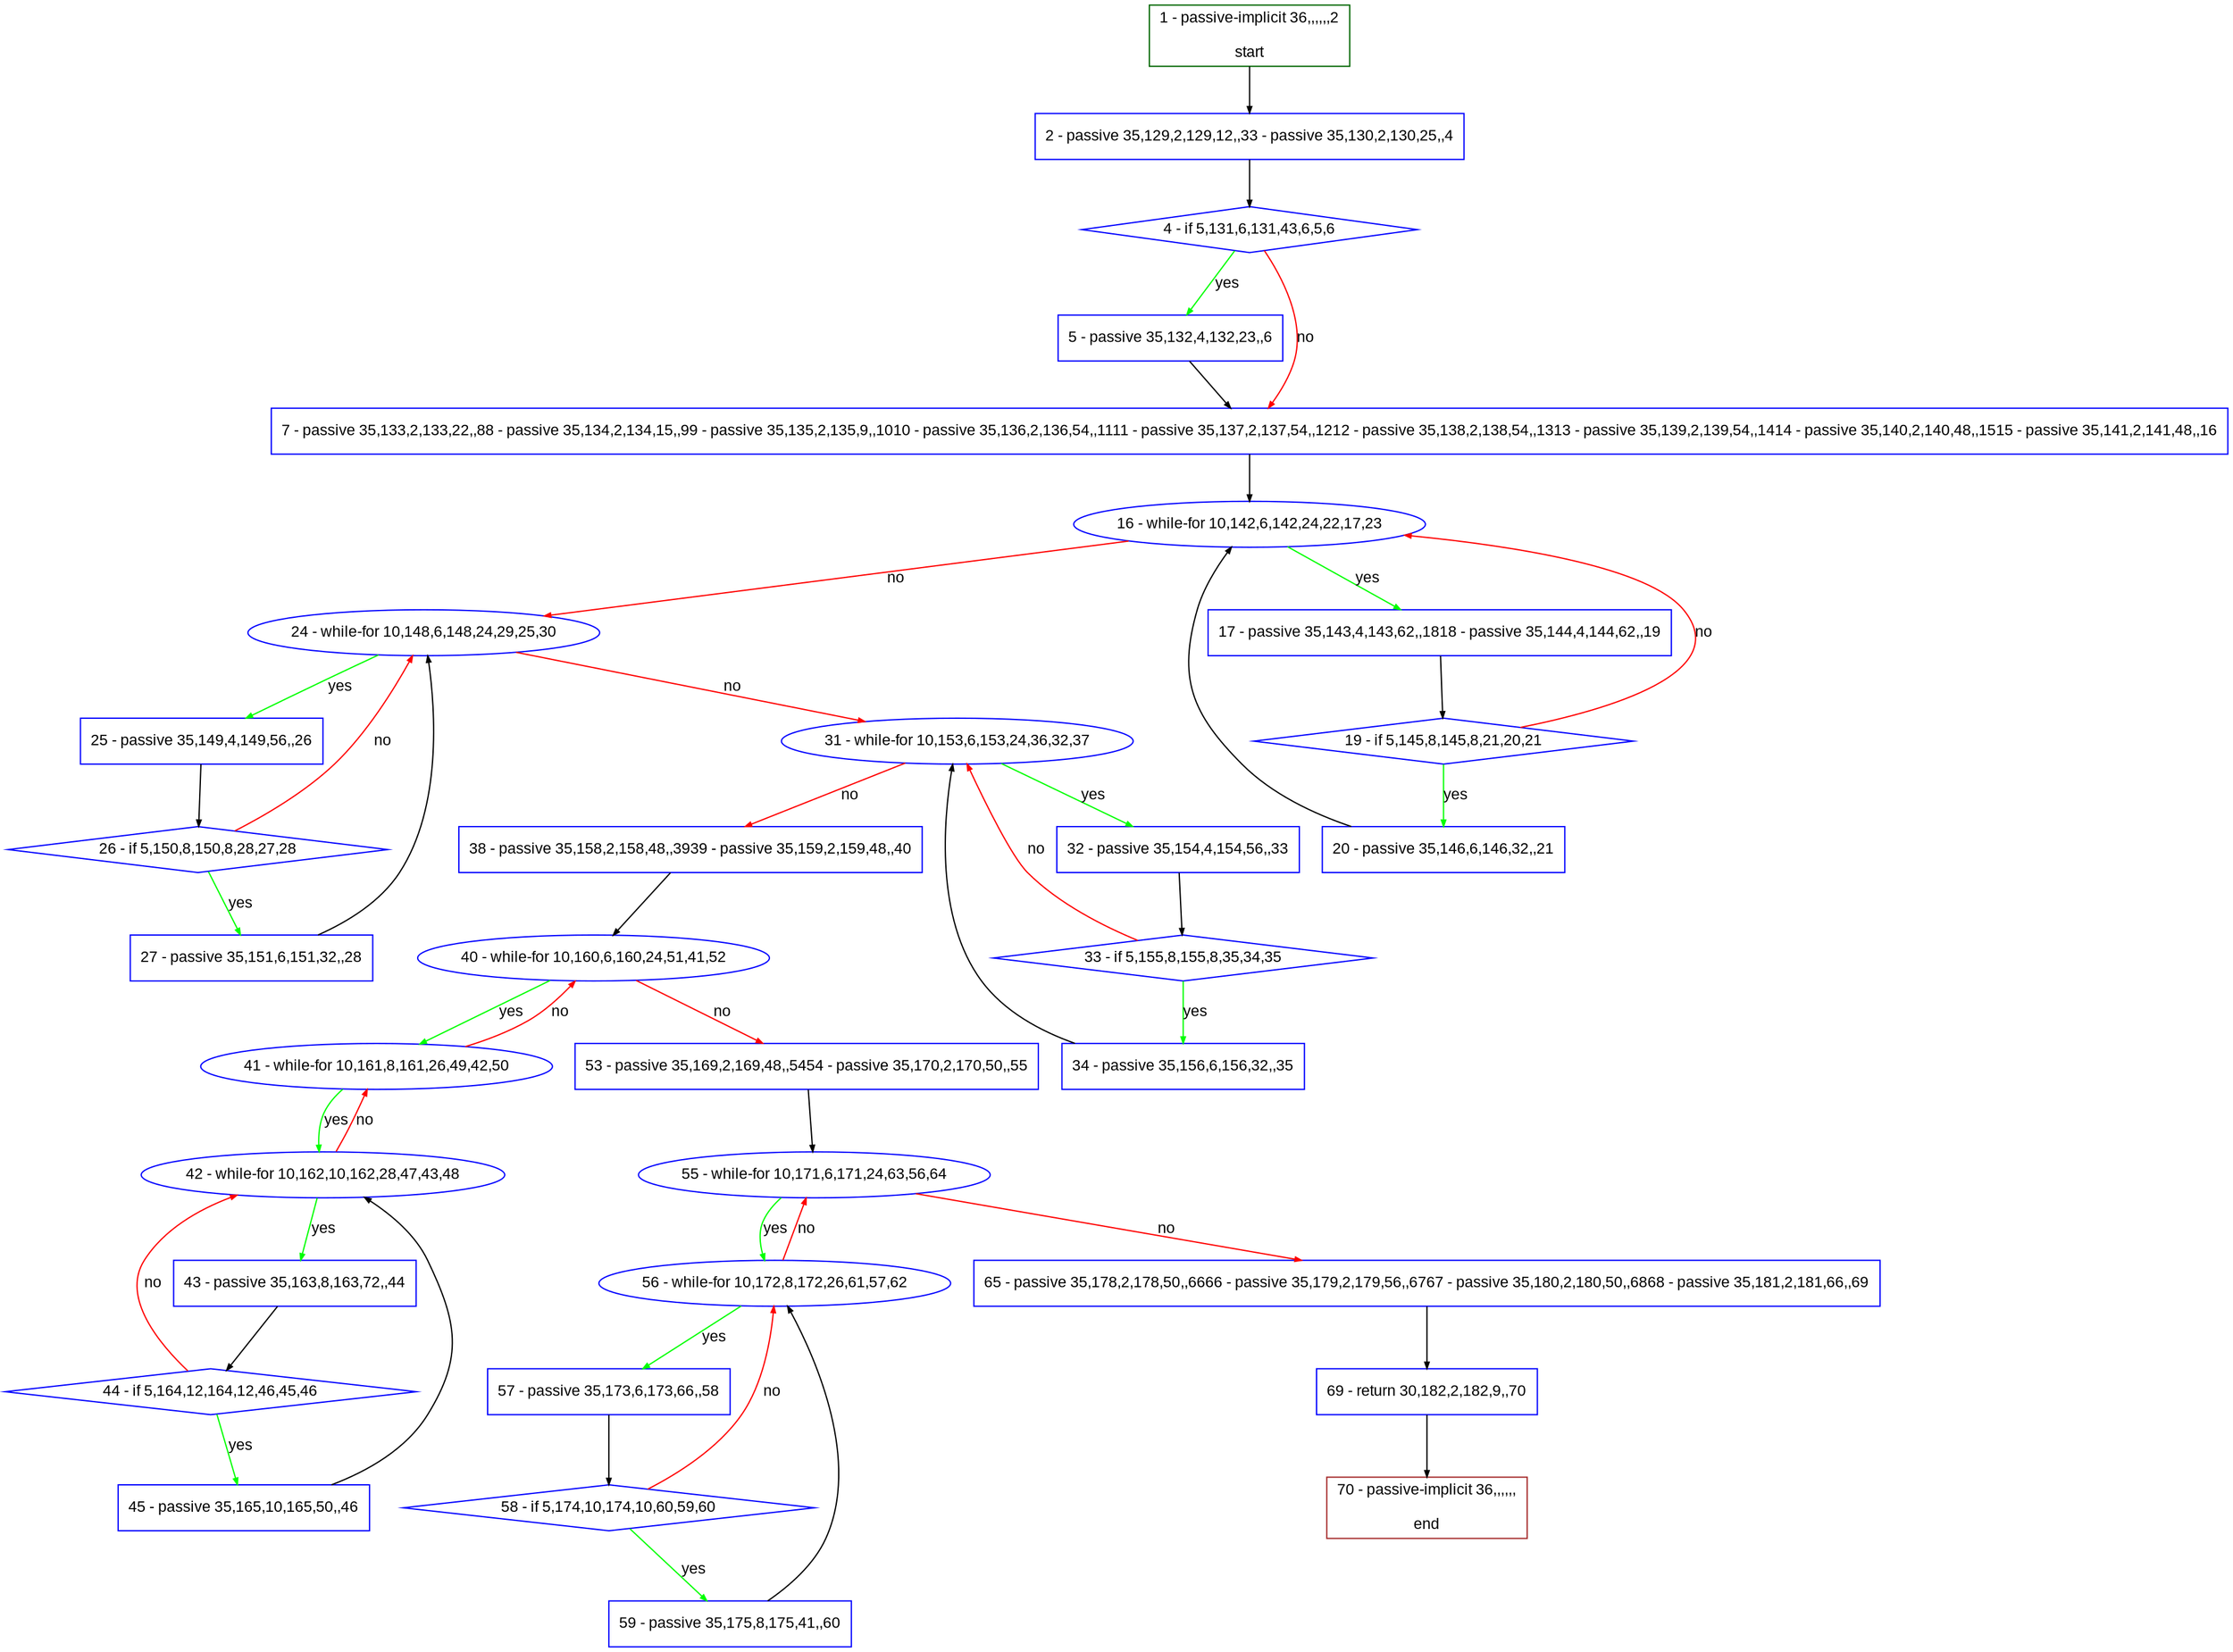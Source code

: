 digraph "" {
  graph [pack="true", label="", fontsize="12", packmode="clust", fontname="Arial", fillcolor="#FFFFCC", bgcolor="white", style="rounded,filled", compound="true"];
  node [node_initialized="no", label="", color="grey", fontsize="12", fillcolor="white", fontname="Arial", style="filled", shape="rectangle", compound="true", fixedsize="false"];
  edge [fontcolor="black", arrowhead="normal", arrowtail="none", arrowsize="0.5", ltail="", label="", color="black", fontsize="12", lhead="", fontname="Arial", dir="forward", compound="true"];
  __N1 [label="2 - passive 35,129,2,129,12,,33 - passive 35,130,2,130,25,,4", color="#0000ff", fillcolor="#ffffff", style="filled", shape="box"];
  __N2 [label="1 - passive-implicit 36,,,,,,2\n\nstart", color="#006400", fillcolor="#ffffff", style="filled", shape="box"];
  __N3 [label="4 - if 5,131,6,131,43,6,5,6", color="#0000ff", fillcolor="#ffffff", style="filled", shape="diamond"];
  __N4 [label="5 - passive 35,132,4,132,23,,6", color="#0000ff", fillcolor="#ffffff", style="filled", shape="box"];
  __N5 [label="7 - passive 35,133,2,133,22,,88 - passive 35,134,2,134,15,,99 - passive 35,135,2,135,9,,1010 - passive 35,136,2,136,54,,1111 - passive 35,137,2,137,54,,1212 - passive 35,138,2,138,54,,1313 - passive 35,139,2,139,54,,1414 - passive 35,140,2,140,48,,1515 - passive 35,141,2,141,48,,16", color="#0000ff", fillcolor="#ffffff", style="filled", shape="box"];
  __N6 [label="16 - while-for 10,142,6,142,24,22,17,23", color="#0000ff", fillcolor="#ffffff", style="filled", shape="oval"];
  __N7 [label="17 - passive 35,143,4,143,62,,1818 - passive 35,144,4,144,62,,19", color="#0000ff", fillcolor="#ffffff", style="filled", shape="box"];
  __N8 [label="24 - while-for 10,148,6,148,24,29,25,30", color="#0000ff", fillcolor="#ffffff", style="filled", shape="oval"];
  __N9 [label="19 - if 5,145,8,145,8,21,20,21", color="#0000ff", fillcolor="#ffffff", style="filled", shape="diamond"];
  __N10 [label="20 - passive 35,146,6,146,32,,21", color="#0000ff", fillcolor="#ffffff", style="filled", shape="box"];
  __N11 [label="25 - passive 35,149,4,149,56,,26", color="#0000ff", fillcolor="#ffffff", style="filled", shape="box"];
  __N12 [label="31 - while-for 10,153,6,153,24,36,32,37", color="#0000ff", fillcolor="#ffffff", style="filled", shape="oval"];
  __N13 [label="26 - if 5,150,8,150,8,28,27,28", color="#0000ff", fillcolor="#ffffff", style="filled", shape="diamond"];
  __N14 [label="27 - passive 35,151,6,151,32,,28", color="#0000ff", fillcolor="#ffffff", style="filled", shape="box"];
  __N15 [label="32 - passive 35,154,4,154,56,,33", color="#0000ff", fillcolor="#ffffff", style="filled", shape="box"];
  __N16 [label="38 - passive 35,158,2,158,48,,3939 - passive 35,159,2,159,48,,40", color="#0000ff", fillcolor="#ffffff", style="filled", shape="box"];
  __N17 [label="33 - if 5,155,8,155,8,35,34,35", color="#0000ff", fillcolor="#ffffff", style="filled", shape="diamond"];
  __N18 [label="34 - passive 35,156,6,156,32,,35", color="#0000ff", fillcolor="#ffffff", style="filled", shape="box"];
  __N19 [label="40 - while-for 10,160,6,160,24,51,41,52", color="#0000ff", fillcolor="#ffffff", style="filled", shape="oval"];
  __N20 [label="41 - while-for 10,161,8,161,26,49,42,50", color="#0000ff", fillcolor="#ffffff", style="filled", shape="oval"];
  __N21 [label="53 - passive 35,169,2,169,48,,5454 - passive 35,170,2,170,50,,55", color="#0000ff", fillcolor="#ffffff", style="filled", shape="box"];
  __N22 [label="42 - while-for 10,162,10,162,28,47,43,48", color="#0000ff", fillcolor="#ffffff", style="filled", shape="oval"];
  __N23 [label="43 - passive 35,163,8,163,72,,44", color="#0000ff", fillcolor="#ffffff", style="filled", shape="box"];
  __N24 [label="44 - if 5,164,12,164,12,46,45,46", color="#0000ff", fillcolor="#ffffff", style="filled", shape="diamond"];
  __N25 [label="45 - passive 35,165,10,165,50,,46", color="#0000ff", fillcolor="#ffffff", style="filled", shape="box"];
  __N26 [label="55 - while-for 10,171,6,171,24,63,56,64", color="#0000ff", fillcolor="#ffffff", style="filled", shape="oval"];
  __N27 [label="56 - while-for 10,172,8,172,26,61,57,62", color="#0000ff", fillcolor="#ffffff", style="filled", shape="oval"];
  __N28 [label="65 - passive 35,178,2,178,50,,6666 - passive 35,179,2,179,56,,6767 - passive 35,180,2,180,50,,6868 - passive 35,181,2,181,66,,69", color="#0000ff", fillcolor="#ffffff", style="filled", shape="box"];
  __N29 [label="57 - passive 35,173,6,173,66,,58", color="#0000ff", fillcolor="#ffffff", style="filled", shape="box"];
  __N30 [label="58 - if 5,174,10,174,10,60,59,60", color="#0000ff", fillcolor="#ffffff", style="filled", shape="diamond"];
  __N31 [label="59 - passive 35,175,8,175,41,,60", color="#0000ff", fillcolor="#ffffff", style="filled", shape="box"];
  __N32 [label="69 - return 30,182,2,182,9,,70", color="#0000ff", fillcolor="#ffffff", style="filled", shape="box"];
  __N33 [label="70 - passive-implicit 36,,,,,,\n\nend", color="#a52a2a", fillcolor="#ffffff", style="filled", shape="box"];
  __N2 -> __N1 [arrowhead="normal", arrowtail="none", color="#000000", label="", dir="forward"];
  __N1 -> __N3 [arrowhead="normal", arrowtail="none", color="#000000", label="", dir="forward"];
  __N3 -> __N4 [arrowhead="normal", arrowtail="none", color="#00ff00", label="yes", dir="forward"];
  __N3 -> __N5 [arrowhead="normal", arrowtail="none", color="#ff0000", label="no", dir="forward"];
  __N4 -> __N5 [arrowhead="normal", arrowtail="none", color="#000000", label="", dir="forward"];
  __N5 -> __N6 [arrowhead="normal", arrowtail="none", color="#000000", label="", dir="forward"];
  __N6 -> __N7 [arrowhead="normal", arrowtail="none", color="#00ff00", label="yes", dir="forward"];
  __N6 -> __N8 [arrowhead="normal", arrowtail="none", color="#ff0000", label="no", dir="forward"];
  __N7 -> __N9 [arrowhead="normal", arrowtail="none", color="#000000", label="", dir="forward"];
  __N9 -> __N6 [arrowhead="normal", arrowtail="none", color="#ff0000", label="no", dir="forward"];
  __N9 -> __N10 [arrowhead="normal", arrowtail="none", color="#00ff00", label="yes", dir="forward"];
  __N10 -> __N6 [arrowhead="normal", arrowtail="none", color="#000000", label="", dir="forward"];
  __N8 -> __N11 [arrowhead="normal", arrowtail="none", color="#00ff00", label="yes", dir="forward"];
  __N8 -> __N12 [arrowhead="normal", arrowtail="none", color="#ff0000", label="no", dir="forward"];
  __N11 -> __N13 [arrowhead="normal", arrowtail="none", color="#000000", label="", dir="forward"];
  __N13 -> __N8 [arrowhead="normal", arrowtail="none", color="#ff0000", label="no", dir="forward"];
  __N13 -> __N14 [arrowhead="normal", arrowtail="none", color="#00ff00", label="yes", dir="forward"];
  __N14 -> __N8 [arrowhead="normal", arrowtail="none", color="#000000", label="", dir="forward"];
  __N12 -> __N15 [arrowhead="normal", arrowtail="none", color="#00ff00", label="yes", dir="forward"];
  __N12 -> __N16 [arrowhead="normal", arrowtail="none", color="#ff0000", label="no", dir="forward"];
  __N15 -> __N17 [arrowhead="normal", arrowtail="none", color="#000000", label="", dir="forward"];
  __N17 -> __N12 [arrowhead="normal", arrowtail="none", color="#ff0000", label="no", dir="forward"];
  __N17 -> __N18 [arrowhead="normal", arrowtail="none", color="#00ff00", label="yes", dir="forward"];
  __N18 -> __N12 [arrowhead="normal", arrowtail="none", color="#000000", label="", dir="forward"];
  __N16 -> __N19 [arrowhead="normal", arrowtail="none", color="#000000", label="", dir="forward"];
  __N19 -> __N20 [arrowhead="normal", arrowtail="none", color="#00ff00", label="yes", dir="forward"];
  __N20 -> __N19 [arrowhead="normal", arrowtail="none", color="#ff0000", label="no", dir="forward"];
  __N19 -> __N21 [arrowhead="normal", arrowtail="none", color="#ff0000", label="no", dir="forward"];
  __N20 -> __N22 [arrowhead="normal", arrowtail="none", color="#00ff00", label="yes", dir="forward"];
  __N22 -> __N20 [arrowhead="normal", arrowtail="none", color="#ff0000", label="no", dir="forward"];
  __N22 -> __N23 [arrowhead="normal", arrowtail="none", color="#00ff00", label="yes", dir="forward"];
  __N23 -> __N24 [arrowhead="normal", arrowtail="none", color="#000000", label="", dir="forward"];
  __N24 -> __N22 [arrowhead="normal", arrowtail="none", color="#ff0000", label="no", dir="forward"];
  __N24 -> __N25 [arrowhead="normal", arrowtail="none", color="#00ff00", label="yes", dir="forward"];
  __N25 -> __N22 [arrowhead="normal", arrowtail="none", color="#000000", label="", dir="forward"];
  __N21 -> __N26 [arrowhead="normal", arrowtail="none", color="#000000", label="", dir="forward"];
  __N26 -> __N27 [arrowhead="normal", arrowtail="none", color="#00ff00", label="yes", dir="forward"];
  __N27 -> __N26 [arrowhead="normal", arrowtail="none", color="#ff0000", label="no", dir="forward"];
  __N26 -> __N28 [arrowhead="normal", arrowtail="none", color="#ff0000", label="no", dir="forward"];
  __N27 -> __N29 [arrowhead="normal", arrowtail="none", color="#00ff00", label="yes", dir="forward"];
  __N29 -> __N30 [arrowhead="normal", arrowtail="none", color="#000000", label="", dir="forward"];
  __N30 -> __N27 [arrowhead="normal", arrowtail="none", color="#ff0000", label="no", dir="forward"];
  __N30 -> __N31 [arrowhead="normal", arrowtail="none", color="#00ff00", label="yes", dir="forward"];
  __N31 -> __N27 [arrowhead="normal", arrowtail="none", color="#000000", label="", dir="forward"];
  __N28 -> __N32 [arrowhead="normal", arrowtail="none", color="#000000", label="", dir="forward"];
  __N32 -> __N33 [arrowhead="normal", arrowtail="none", color="#000000", label="", dir="forward"];
}
